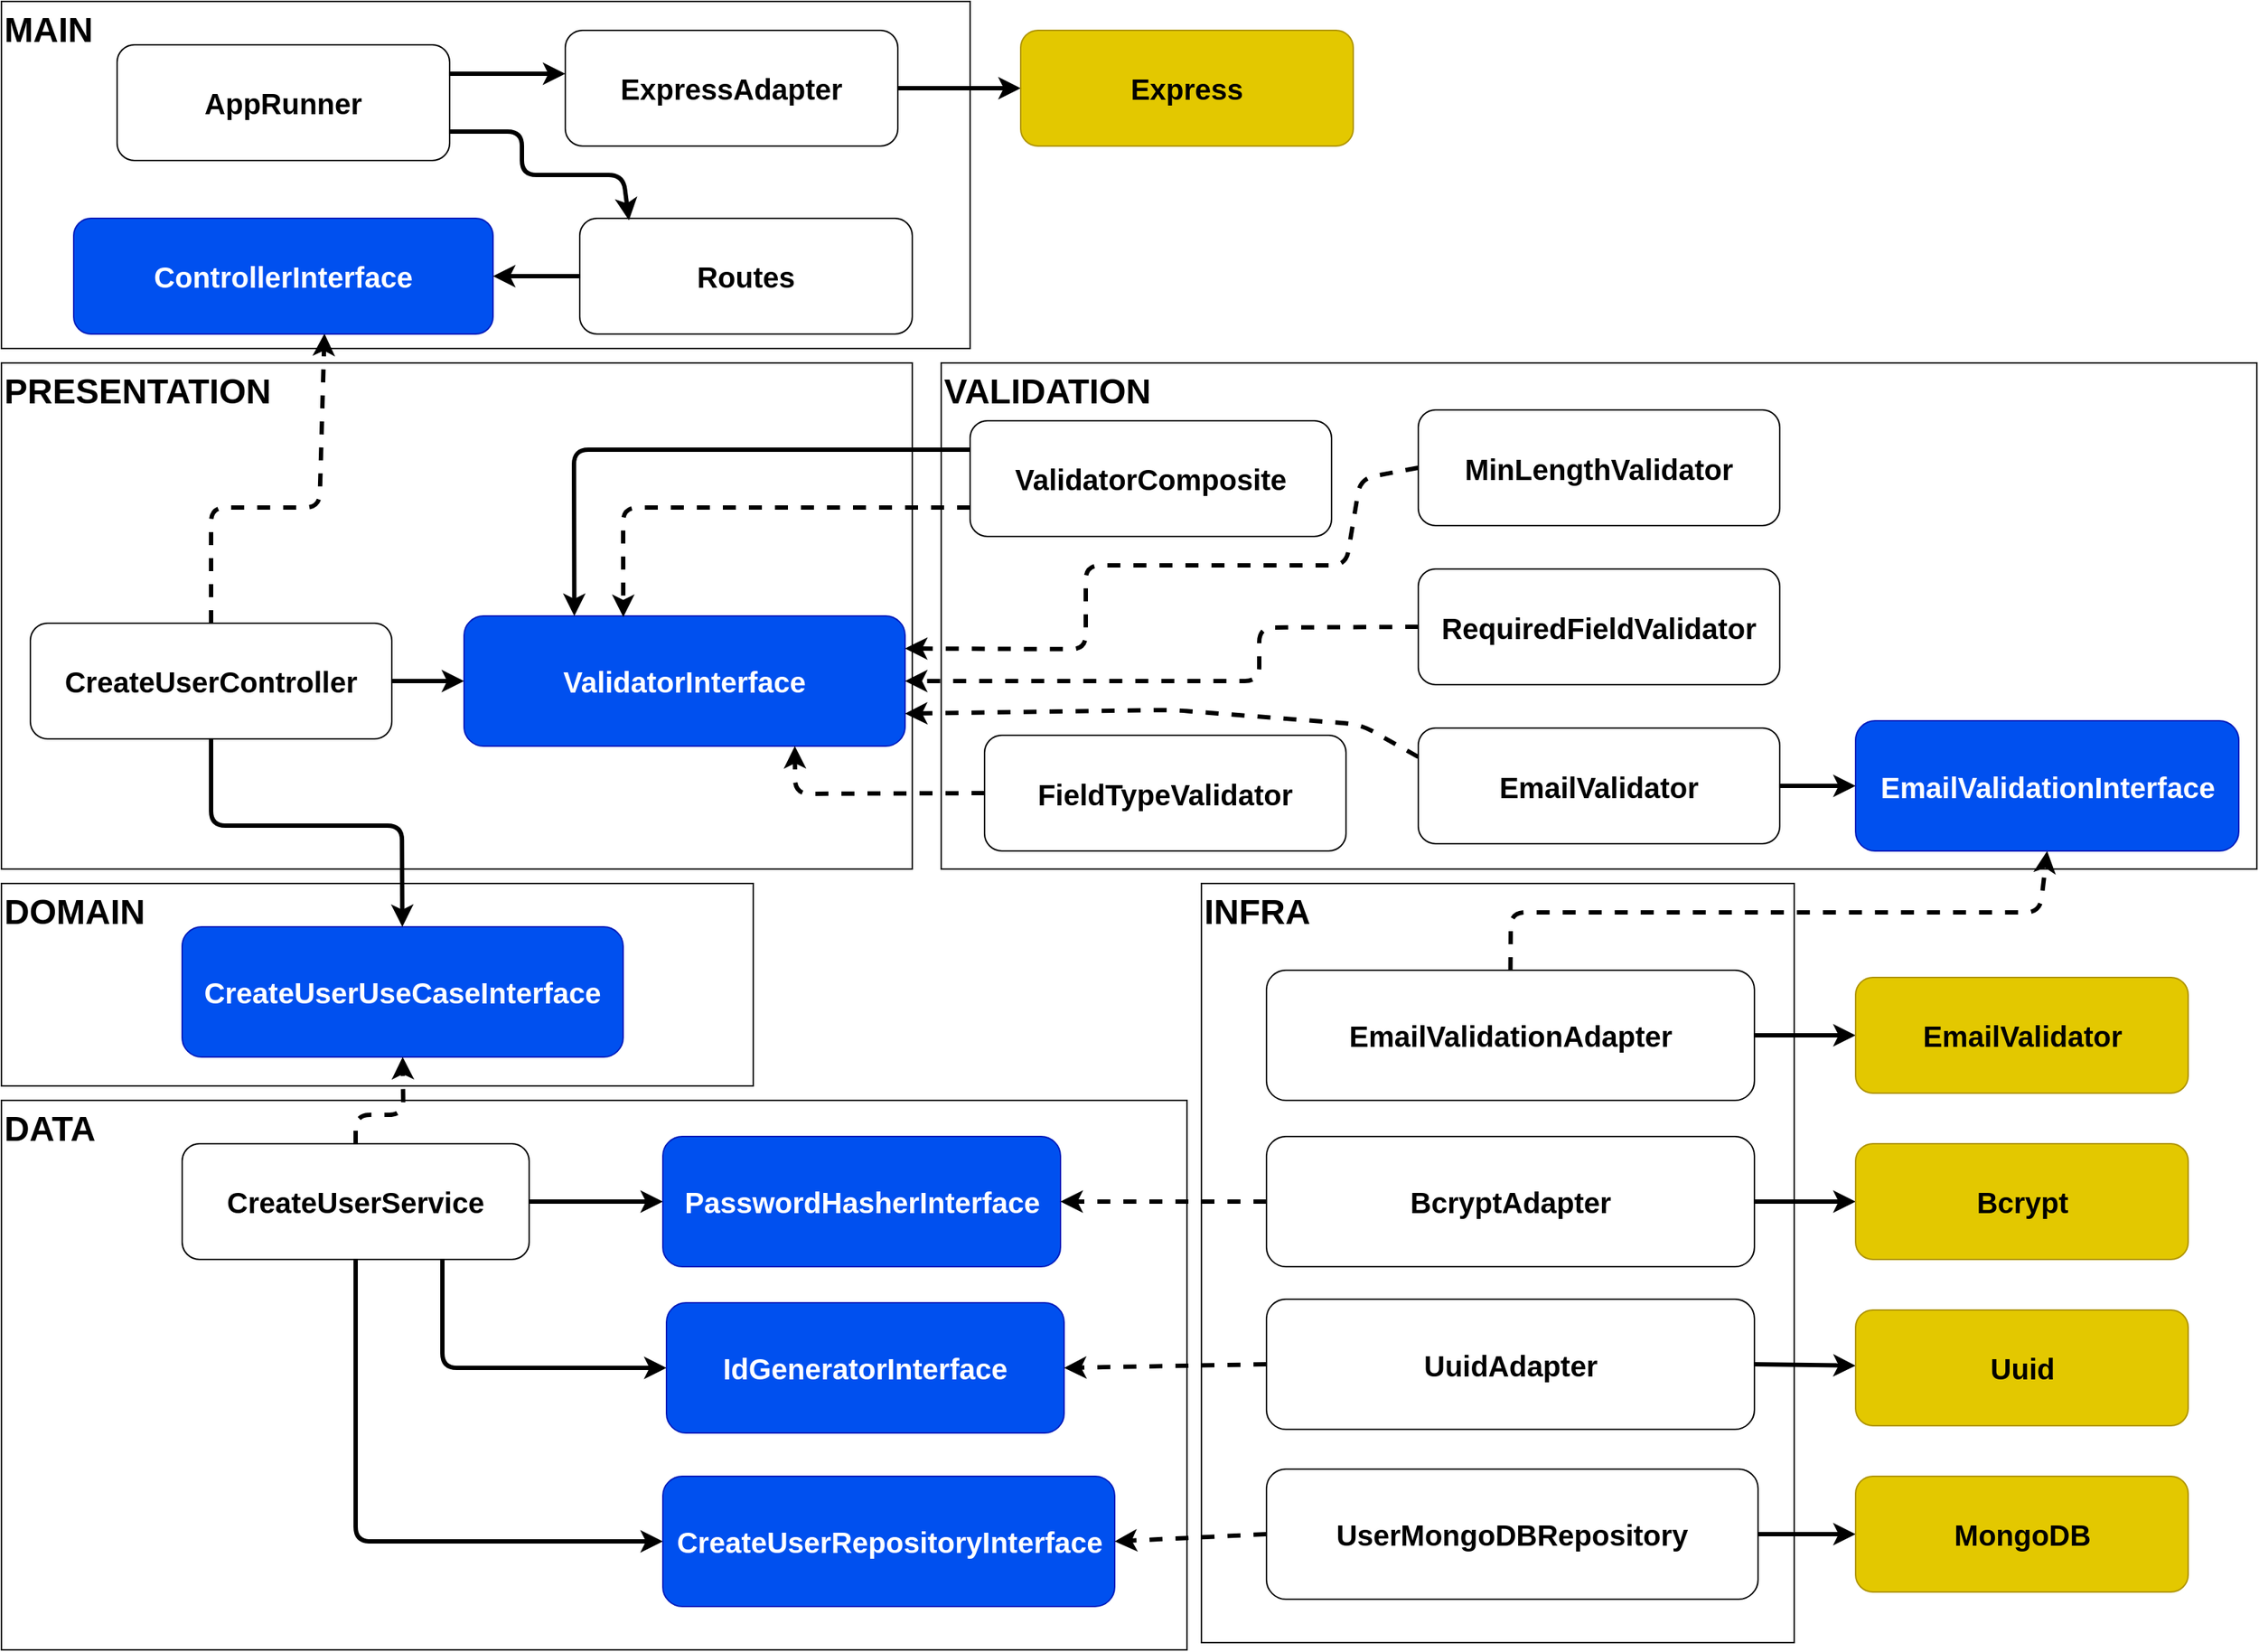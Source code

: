 <mxfile>
    <diagram id="kjHADjzJrXhkXHgSpZN4" name="Page-1">
        <mxGraphModel dx="1281" dy="679" grid="1" gridSize="10" guides="1" tooltips="1" connect="1" arrows="1" fold="1" page="1" pageScale="1" pageWidth="1654" pageHeight="1169" math="0" shadow="0">
            <root>
                <mxCell id="0"/>
                <mxCell id="1" parent="0"/>
                <mxCell id="63" value="" style="rounded=0;whiteSpace=wrap;html=1;fontSize=20;fontStyle=1" parent="1" vertex="1">
                    <mxGeometry x="10" y="270" width="630" height="350" as="geometry"/>
                </mxCell>
                <mxCell id="51" value="" style="rounded=0;whiteSpace=wrap;html=1;fontSize=20;fontStyle=1;align=left;" parent="1" vertex="1">
                    <mxGeometry x="10" y="630" width="520" height="140" as="geometry"/>
                </mxCell>
                <mxCell id="50" value="" style="rounded=0;whiteSpace=wrap;html=1;fontSize=20;fontStyle=1" parent="1" vertex="1">
                    <mxGeometry x="10" y="780" width="820" height="380" as="geometry"/>
                </mxCell>
                <mxCell id="48" value="" style="rounded=0;whiteSpace=wrap;html=1;fontSize=20;fontStyle=1" parent="1" vertex="1">
                    <mxGeometry x="660" y="270" width="910" height="350" as="geometry"/>
                </mxCell>
                <mxCell id="46" value="" style="rounded=0;whiteSpace=wrap;html=1;fontSize=20;fontStyle=1" parent="1" vertex="1">
                    <mxGeometry x="840" y="630" width="410" height="525" as="geometry"/>
                </mxCell>
                <mxCell id="45" value="" style="rounded=0;whiteSpace=wrap;html=1;fontSize=20;fontStyle=1" parent="1" vertex="1">
                    <mxGeometry x="10" y="20" width="670" height="240" as="geometry"/>
                </mxCell>
                <mxCell id="2" value="CreateUserUseCaseInterface" style="rounded=1;whiteSpace=wrap;html=1;fillColor=#0050ef;fontColor=#ffffff;strokeColor=#001DBC;fontSize=20;fontStyle=1" parent="1" vertex="1">
                    <mxGeometry x="135" y="660" width="305" height="90" as="geometry"/>
                </mxCell>
                <mxCell id="23" style="edgeStyle=none;html=1;exitX=1;exitY=0.5;exitDx=0;exitDy=0;entryX=0;entryY=0.5;entryDx=0;entryDy=0;strokeWidth=3;fontSize=20;fontStyle=1" parent="1" source="4" target="20" edge="1">
                    <mxGeometry relative="1" as="geometry"/>
                </mxCell>
                <mxCell id="24" style="edgeStyle=none;html=1;exitX=0.75;exitY=1;exitDx=0;exitDy=0;entryX=0;entryY=0.5;entryDx=0;entryDy=0;strokeWidth=3;fontSize=20;fontStyle=1" parent="1" source="4" target="21" edge="1">
                    <mxGeometry relative="1" as="geometry">
                        <Array as="points">
                            <mxPoint x="315" y="965"/>
                        </Array>
                    </mxGeometry>
                </mxCell>
                <mxCell id="25" style="edgeStyle=none;html=1;exitX=0.5;exitY=1;exitDx=0;exitDy=0;entryX=0;entryY=0.5;entryDx=0;entryDy=0;strokeWidth=3;fontSize=20;fontStyle=1" parent="1" source="4" target="22" edge="1">
                    <mxGeometry relative="1" as="geometry">
                        <Array as="points">
                            <mxPoint x="255" y="1085"/>
                        </Array>
                    </mxGeometry>
                </mxCell>
                <mxCell id="67" style="edgeStyle=none;html=1;exitX=0.5;exitY=0;exitDx=0;exitDy=0;entryX=0.5;entryY=1;entryDx=0;entryDy=0;dashed=1;strokeWidth=3;fontSize=20;" parent="1" source="4" target="2" edge="1">
                    <mxGeometry relative="1" as="geometry">
                        <Array as="points">
                            <mxPoint x="255" y="790"/>
                            <mxPoint x="288" y="790"/>
                        </Array>
                    </mxGeometry>
                </mxCell>
                <mxCell id="4" value="CreateUserService" style="rounded=1;whiteSpace=wrap;html=1;fontSize=20;fontStyle=1" parent="1" vertex="1">
                    <mxGeometry x="135" y="810" width="240" height="80" as="geometry"/>
                </mxCell>
                <mxCell id="29" style="edgeStyle=none;html=1;exitX=0.5;exitY=1;exitDx=0;exitDy=0;strokeWidth=3;fontSize=20;fontStyle=1" parent="1" source="5" target="2" edge="1">
                    <mxGeometry relative="1" as="geometry">
                        <Array as="points">
                            <mxPoint x="155" y="590"/>
                            <mxPoint x="287" y="590"/>
                        </Array>
                    </mxGeometry>
                </mxCell>
                <mxCell id="34" style="edgeStyle=none;html=1;exitX=1;exitY=0.5;exitDx=0;exitDy=0;entryX=0;entryY=0.5;entryDx=0;entryDy=0;strokeWidth=3;fontSize=20;" parent="1" source="5" target="33" edge="1">
                    <mxGeometry relative="1" as="geometry"/>
                </mxCell>
                <mxCell id="62" style="edgeStyle=none;html=1;exitX=0.5;exitY=0;exitDx=0;exitDy=0;entryX=0.598;entryY=0.996;entryDx=0;entryDy=0;strokeWidth=3;fontSize=20;dashed=1;entryPerimeter=0;" parent="1" source="5" target="6" edge="1">
                    <mxGeometry relative="1" as="geometry">
                        <Array as="points">
                            <mxPoint x="155" y="370"/>
                            <mxPoint x="230" y="370"/>
                        </Array>
                    </mxGeometry>
                </mxCell>
                <mxCell id="5" value="CreateUserController" style="rounded=1;whiteSpace=wrap;html=1;fontSize=20;fontStyle=1" parent="1" vertex="1">
                    <mxGeometry x="30" y="450" width="250" height="80" as="geometry"/>
                </mxCell>
                <mxCell id="6" value="ControllerInterface" style="rounded=1;whiteSpace=wrap;html=1;fontSize=20;fillColor=#0050ef;fontColor=#ffffff;strokeColor=#001DBC;fontStyle=1" parent="1" vertex="1">
                    <mxGeometry x="60" y="170" width="290" height="80" as="geometry"/>
                </mxCell>
                <mxCell id="61" style="edgeStyle=none;html=1;exitX=0;exitY=0.5;exitDx=0;exitDy=0;entryX=1;entryY=0.5;entryDx=0;entryDy=0;strokeWidth=3;fontSize=20;" parent="1" source="7" target="6" edge="1">
                    <mxGeometry relative="1" as="geometry"/>
                </mxCell>
                <mxCell id="7" value="Routes" style="rounded=1;whiteSpace=wrap;html=1;fontSize=20;fontStyle=1" parent="1" vertex="1">
                    <mxGeometry x="410" y="170" width="230" height="80" as="geometry"/>
                </mxCell>
                <mxCell id="13" style="edgeStyle=none;html=1;exitX=1;exitY=0.25;exitDx=0;exitDy=0;entryX=0;entryY=0.25;entryDx=0;entryDy=0;strokeWidth=3;fontSize=20;fontStyle=1" parent="1" source="10" edge="1">
                    <mxGeometry relative="1" as="geometry">
                        <mxPoint x="400.0" y="70" as="targetPoint"/>
                    </mxGeometry>
                </mxCell>
                <mxCell id="60" style="edgeStyle=none;html=1;exitX=1;exitY=0.75;exitDx=0;exitDy=0;entryX=0.148;entryY=0.017;entryDx=0;entryDy=0;strokeWidth=3;fontSize=20;entryPerimeter=0;" parent="1" source="10" target="7" edge="1">
                    <mxGeometry relative="1" as="geometry">
                        <Array as="points">
                            <mxPoint x="370" y="110"/>
                            <mxPoint x="370" y="140"/>
                            <mxPoint x="440" y="140"/>
                        </Array>
                    </mxGeometry>
                </mxCell>
                <mxCell id="10" value="AppRunner" style="rounded=1;whiteSpace=wrap;html=1;fontSize=20;fontStyle=1" parent="1" vertex="1">
                    <mxGeometry x="90" y="50" width="230" height="80" as="geometry"/>
                </mxCell>
                <mxCell id="17" style="edgeStyle=none;html=1;exitX=1;exitY=0.5;exitDx=0;exitDy=0;entryX=0;entryY=0.5;entryDx=0;entryDy=0;strokeWidth=3;fontSize=20;fontStyle=1" parent="1" source="15" target="16" edge="1">
                    <mxGeometry relative="1" as="geometry"/>
                </mxCell>
                <mxCell id="15" value="ExpressAdapter" style="rounded=1;whiteSpace=wrap;html=1;fontSize=20;fontStyle=1" parent="1" vertex="1">
                    <mxGeometry x="400" y="40" width="230" height="80" as="geometry"/>
                </mxCell>
                <mxCell id="16" value="Express" style="rounded=1;whiteSpace=wrap;html=1;fontSize=20;fillColor=#e3c800;fontColor=#000000;strokeColor=#B09500;fontStyle=1" parent="1" vertex="1">
                    <mxGeometry x="715" y="40" width="230" height="80" as="geometry"/>
                </mxCell>
                <mxCell id="20" value="PasswordHasherInterface" style="rounded=1;whiteSpace=wrap;html=1;fillColor=#0050ef;fontColor=#ffffff;strokeColor=#001DBC;fontSize=20;fontStyle=1" parent="1" vertex="1">
                    <mxGeometry x="467.5" y="805" width="275" height="90" as="geometry"/>
                </mxCell>
                <mxCell id="21" value="IdGeneratorInterface" style="rounded=1;whiteSpace=wrap;html=1;fillColor=#0050ef;fontColor=#ffffff;strokeColor=#001DBC;fontSize=20;fontStyle=1" parent="1" vertex="1">
                    <mxGeometry x="470" y="920" width="275" height="90" as="geometry"/>
                </mxCell>
                <mxCell id="22" value="CreateUserRepositoryInterface" style="rounded=1;whiteSpace=wrap;html=1;fillColor=#0050ef;fontColor=#ffffff;strokeColor=#001DBC;fontSize=20;fontStyle=1" parent="1" vertex="1">
                    <mxGeometry x="467.5" y="1040" width="312.5" height="90" as="geometry"/>
                </mxCell>
                <mxCell id="35" style="edgeStyle=none;html=1;exitX=1;exitY=0.5;exitDx=0;exitDy=0;entryX=0;entryY=0.5;entryDx=0;entryDy=0;strokeWidth=3;fontSize=20;" parent="1" source="26" target="30" edge="1">
                    <mxGeometry relative="1" as="geometry"/>
                </mxCell>
                <mxCell id="68" style="edgeStyle=none;html=1;exitX=0;exitY=0.5;exitDx=0;exitDy=0;dashed=1;strokeWidth=3;fontSize=20;" parent="1" source="26" target="20" edge="1">
                    <mxGeometry relative="1" as="geometry"/>
                </mxCell>
                <mxCell id="26" value="BcryptAdapter" style="rounded=1;whiteSpace=wrap;html=1;fontSize=20;fontStyle=1" parent="1" vertex="1">
                    <mxGeometry x="885" y="805" width="337.5" height="90" as="geometry"/>
                </mxCell>
                <mxCell id="36" style="edgeStyle=none;html=1;exitX=1;exitY=0.5;exitDx=0;exitDy=0;strokeWidth=3;fontSize=20;" parent="1" source="27" target="31" edge="1">
                    <mxGeometry relative="1" as="geometry"/>
                </mxCell>
                <mxCell id="69" style="edgeStyle=none;html=1;exitX=0;exitY=0.5;exitDx=0;exitDy=0;entryX=1;entryY=0.5;entryDx=0;entryDy=0;dashed=1;strokeWidth=3;fontSize=20;" parent="1" source="27" target="21" edge="1">
                    <mxGeometry relative="1" as="geometry"/>
                </mxCell>
                <mxCell id="27" value="UuidAdapter" style="rounded=1;whiteSpace=wrap;html=1;fontSize=20;fontStyle=1" parent="1" vertex="1">
                    <mxGeometry x="885" y="917.5" width="337.5" height="90" as="geometry"/>
                </mxCell>
                <mxCell id="37" style="edgeStyle=none;html=1;exitX=1;exitY=0.5;exitDx=0;exitDy=0;entryX=0;entryY=0.5;entryDx=0;entryDy=0;strokeWidth=3;fontSize=20;" parent="1" source="28" target="32" edge="1">
                    <mxGeometry relative="1" as="geometry"/>
                </mxCell>
                <mxCell id="70" style="edgeStyle=none;html=1;exitX=0;exitY=0.5;exitDx=0;exitDy=0;entryX=1;entryY=0.5;entryDx=0;entryDy=0;dashed=1;strokeWidth=3;fontSize=20;" parent="1" source="28" target="22" edge="1">
                    <mxGeometry relative="1" as="geometry"/>
                </mxCell>
                <mxCell id="28" value="UserMongoDBRepository" style="rounded=1;whiteSpace=wrap;html=1;fontSize=20;fontStyle=1" parent="1" vertex="1">
                    <mxGeometry x="885" y="1035" width="340" height="90" as="geometry"/>
                </mxCell>
                <mxCell id="30" value="Bcrypt" style="rounded=1;whiteSpace=wrap;html=1;fontSize=20;fillColor=#e3c800;fontColor=#000000;strokeColor=#B09500;fontStyle=1" parent="1" vertex="1">
                    <mxGeometry x="1292.5" y="810" width="230" height="80" as="geometry"/>
                </mxCell>
                <mxCell id="31" value="Uuid" style="rounded=1;whiteSpace=wrap;html=1;fontSize=20;fillColor=#e3c800;fontColor=#000000;strokeColor=#B09500;fontStyle=1" parent="1" vertex="1">
                    <mxGeometry x="1292.5" y="925" width="230" height="80" as="geometry"/>
                </mxCell>
                <mxCell id="32" value="MongoDB" style="rounded=1;whiteSpace=wrap;html=1;fontSize=20;fillColor=#e3c800;fontColor=#000000;strokeColor=#B09500;fontStyle=1" parent="1" vertex="1">
                    <mxGeometry x="1292.5" y="1040" width="230" height="80" as="geometry"/>
                </mxCell>
                <mxCell id="33" value="ValidatorInterface" style="rounded=1;whiteSpace=wrap;html=1;fillColor=#0050ef;fontColor=#ffffff;strokeColor=#001DBC;fontSize=20;fontStyle=1" parent="1" vertex="1">
                    <mxGeometry x="330" y="445" width="305" height="90" as="geometry"/>
                </mxCell>
                <mxCell id="56" style="edgeStyle=none;html=1;exitX=0;exitY=0.25;exitDx=0;exitDy=0;entryX=0.25;entryY=0;entryDx=0;entryDy=0;strokeWidth=3;fontSize=20;" parent="1" source="38" target="33" edge="1">
                    <mxGeometry relative="1" as="geometry">
                        <Array as="points">
                            <mxPoint x="406" y="330"/>
                        </Array>
                    </mxGeometry>
                </mxCell>
                <mxCell id="57" style="edgeStyle=none;html=1;exitX=0;exitY=0.75;exitDx=0;exitDy=0;entryX=0.361;entryY=0.008;entryDx=0;entryDy=0;entryPerimeter=0;strokeWidth=3;fontSize=20;dashed=1;" parent="1" source="38" target="33" edge="1">
                    <mxGeometry relative="1" as="geometry">
                        <Array as="points">
                            <mxPoint x="440" y="370"/>
                        </Array>
                    </mxGeometry>
                </mxCell>
                <mxCell id="38" value="ValidatorComposite" style="rounded=1;whiteSpace=wrap;html=1;fontSize=20;fontStyle=1" parent="1" vertex="1">
                    <mxGeometry x="680" y="310" width="250" height="80" as="geometry"/>
                </mxCell>
                <mxCell id="65" style="edgeStyle=none;html=1;exitX=0;exitY=0.5;exitDx=0;exitDy=0;entryX=1;entryY=0.5;entryDx=0;entryDy=0;dashed=1;strokeWidth=3;fontSize=20;" parent="1" source="39" target="33" edge="1">
                    <mxGeometry relative="1" as="geometry">
                        <Array as="points">
                            <mxPoint x="880" y="453"/>
                            <mxPoint x="880" y="490"/>
                        </Array>
                    </mxGeometry>
                </mxCell>
                <mxCell id="39" value="RequiredFieldValidator" style="rounded=1;whiteSpace=wrap;html=1;fontSize=20;fontStyle=1" parent="1" vertex="1">
                    <mxGeometry x="990" y="412.5" width="250" height="80" as="geometry"/>
                </mxCell>
                <mxCell id="64" style="edgeStyle=none;html=1;exitX=0;exitY=0.5;exitDx=0;exitDy=0;entryX=1;entryY=0.25;entryDx=0;entryDy=0;dashed=1;strokeWidth=3;fontSize=20;" parent="1" source="40" target="33" edge="1">
                    <mxGeometry relative="1" as="geometry">
                        <Array as="points">
                            <mxPoint x="950" y="350"/>
                            <mxPoint x="940" y="410"/>
                            <mxPoint x="760" y="410"/>
                            <mxPoint x="760" y="468"/>
                        </Array>
                    </mxGeometry>
                </mxCell>
                <mxCell id="40" value="MinLengthValidator" style="rounded=1;whiteSpace=wrap;html=1;fontSize=20;fontStyle=1" parent="1" vertex="1">
                    <mxGeometry x="990" y="302.5" width="250" height="80" as="geometry"/>
                </mxCell>
                <mxCell id="55" style="edgeStyle=none;html=1;exitX=1;exitY=0.5;exitDx=0;exitDy=0;entryX=0;entryY=0.5;entryDx=0;entryDy=0;strokeWidth=3;fontSize=20;" parent="1" source="41" target="47" edge="1">
                    <mxGeometry relative="1" as="geometry"/>
                </mxCell>
                <mxCell id="83" style="edgeStyle=none;html=1;exitX=0;exitY=0.25;exitDx=0;exitDy=0;entryX=1;entryY=0.75;entryDx=0;entryDy=0;strokeWidth=3;dashed=1;" parent="1" source="41" target="33" edge="1">
                    <mxGeometry relative="1" as="geometry">
                        <Array as="points">
                            <mxPoint x="950" y="520"/>
                            <mxPoint x="820" y="510"/>
                        </Array>
                    </mxGeometry>
                </mxCell>
                <mxCell id="41" value="EmailValidator" style="rounded=1;whiteSpace=wrap;html=1;fontSize=20;fontStyle=1" parent="1" vertex="1">
                    <mxGeometry x="990" y="522.5" width="250" height="80" as="geometry"/>
                </mxCell>
                <mxCell id="42" style="edgeStyle=none;html=1;exitX=1;exitY=0.5;exitDx=0;exitDy=0;entryX=0;entryY=0.5;entryDx=0;entryDy=0;strokeWidth=3;fontSize=20;" parent="1" source="43" target="44" edge="1">
                    <mxGeometry relative="1" as="geometry"/>
                </mxCell>
                <mxCell id="71" style="edgeStyle=none;html=1;exitX=0.5;exitY=0;exitDx=0;exitDy=0;entryX=0.5;entryY=1;entryDx=0;entryDy=0;dashed=1;strokeWidth=3;fontSize=20;" parent="1" source="43" target="47" edge="1">
                    <mxGeometry relative="1" as="geometry">
                        <Array as="points">
                            <mxPoint x="1054" y="650"/>
                            <mxPoint x="1420" y="650"/>
                        </Array>
                    </mxGeometry>
                </mxCell>
                <mxCell id="43" value="EmailValidationAdapter" style="rounded=1;whiteSpace=wrap;html=1;fontSize=20;fontStyle=1" parent="1" vertex="1">
                    <mxGeometry x="885" y="690" width="337.5" height="90" as="geometry"/>
                </mxCell>
                <mxCell id="44" value="EmailValidator" style="rounded=1;whiteSpace=wrap;html=1;fontSize=20;fillColor=#e3c800;fontColor=#000000;strokeColor=#B09500;fontStyle=1" parent="1" vertex="1">
                    <mxGeometry x="1292.5" y="695" width="230" height="80" as="geometry"/>
                </mxCell>
                <mxCell id="47" value="EmailValidationInterface" style="rounded=1;whiteSpace=wrap;html=1;fillColor=#0050ef;fontColor=#ffffff;strokeColor=#001DBC;fontSize=20;fontStyle=1" parent="1" vertex="1">
                    <mxGeometry x="1292.5" y="517.5" width="265" height="90" as="geometry"/>
                </mxCell>
                <mxCell id="73" value="MAIN" style="text;strokeColor=none;fillColor=none;html=1;fontSize=24;fontStyle=1;verticalAlign=middle;align=left;rounded=0;" parent="1" vertex="1">
                    <mxGeometry x="10" y="20" width="100" height="40" as="geometry"/>
                </mxCell>
                <mxCell id="74" value="PRESENTATION" style="text;strokeColor=none;fillColor=none;html=1;fontSize=24;fontStyle=1;verticalAlign=middle;align=left;rounded=0;" parent="1" vertex="1">
                    <mxGeometry x="10" y="270" width="100" height="40" as="geometry"/>
                </mxCell>
                <mxCell id="76" value="" style="edgeStyle=none;html=1;dashed=1;strokeWidth=3;fontSize=20;" parent="1" source="75" target="38" edge="1">
                    <mxGeometry relative="1" as="geometry"/>
                </mxCell>
                <mxCell id="75" value="VALIDATION" style="text;strokeColor=none;fillColor=none;html=1;fontSize=24;fontStyle=1;verticalAlign=middle;align=left;rounded=0;" parent="1" vertex="1">
                    <mxGeometry x="660" y="270" width="100" height="40" as="geometry"/>
                </mxCell>
                <mxCell id="77" value="DOMAIN" style="text;strokeColor=none;fillColor=none;html=1;fontSize=24;fontStyle=1;verticalAlign=middle;align=left;rounded=0;" parent="1" vertex="1">
                    <mxGeometry x="10" y="630" width="100" height="40" as="geometry"/>
                </mxCell>
                <mxCell id="78" value="INFRA" style="text;strokeColor=none;fillColor=none;html=1;fontSize=24;fontStyle=1;verticalAlign=middle;align=left;rounded=0;" parent="1" vertex="1">
                    <mxGeometry x="840" y="630" width="100" height="40" as="geometry"/>
                </mxCell>
                <mxCell id="79" value="DATA" style="text;strokeColor=none;fillColor=none;html=1;fontSize=24;fontStyle=1;verticalAlign=middle;align=left;rounded=0;" parent="1" vertex="1">
                    <mxGeometry x="10" y="780" width="100" height="40" as="geometry"/>
                </mxCell>
                <mxCell id="84" style="edgeStyle=none;html=1;exitX=0;exitY=0.5;exitDx=0;exitDy=0;entryX=0.75;entryY=1;entryDx=0;entryDy=0;dashed=1;strokeWidth=3;" parent="1" source="81" target="33" edge="1">
                    <mxGeometry relative="1" as="geometry">
                        <Array as="points">
                            <mxPoint x="559" y="568"/>
                        </Array>
                    </mxGeometry>
                </mxCell>
                <mxCell id="81" value="FieldTypeValidator" style="rounded=1;whiteSpace=wrap;html=1;fontSize=20;fontStyle=1" parent="1" vertex="1">
                    <mxGeometry x="690" y="527.5" width="250" height="80" as="geometry"/>
                </mxCell>
            </root>
        </mxGraphModel>
    </diagram>
</mxfile>